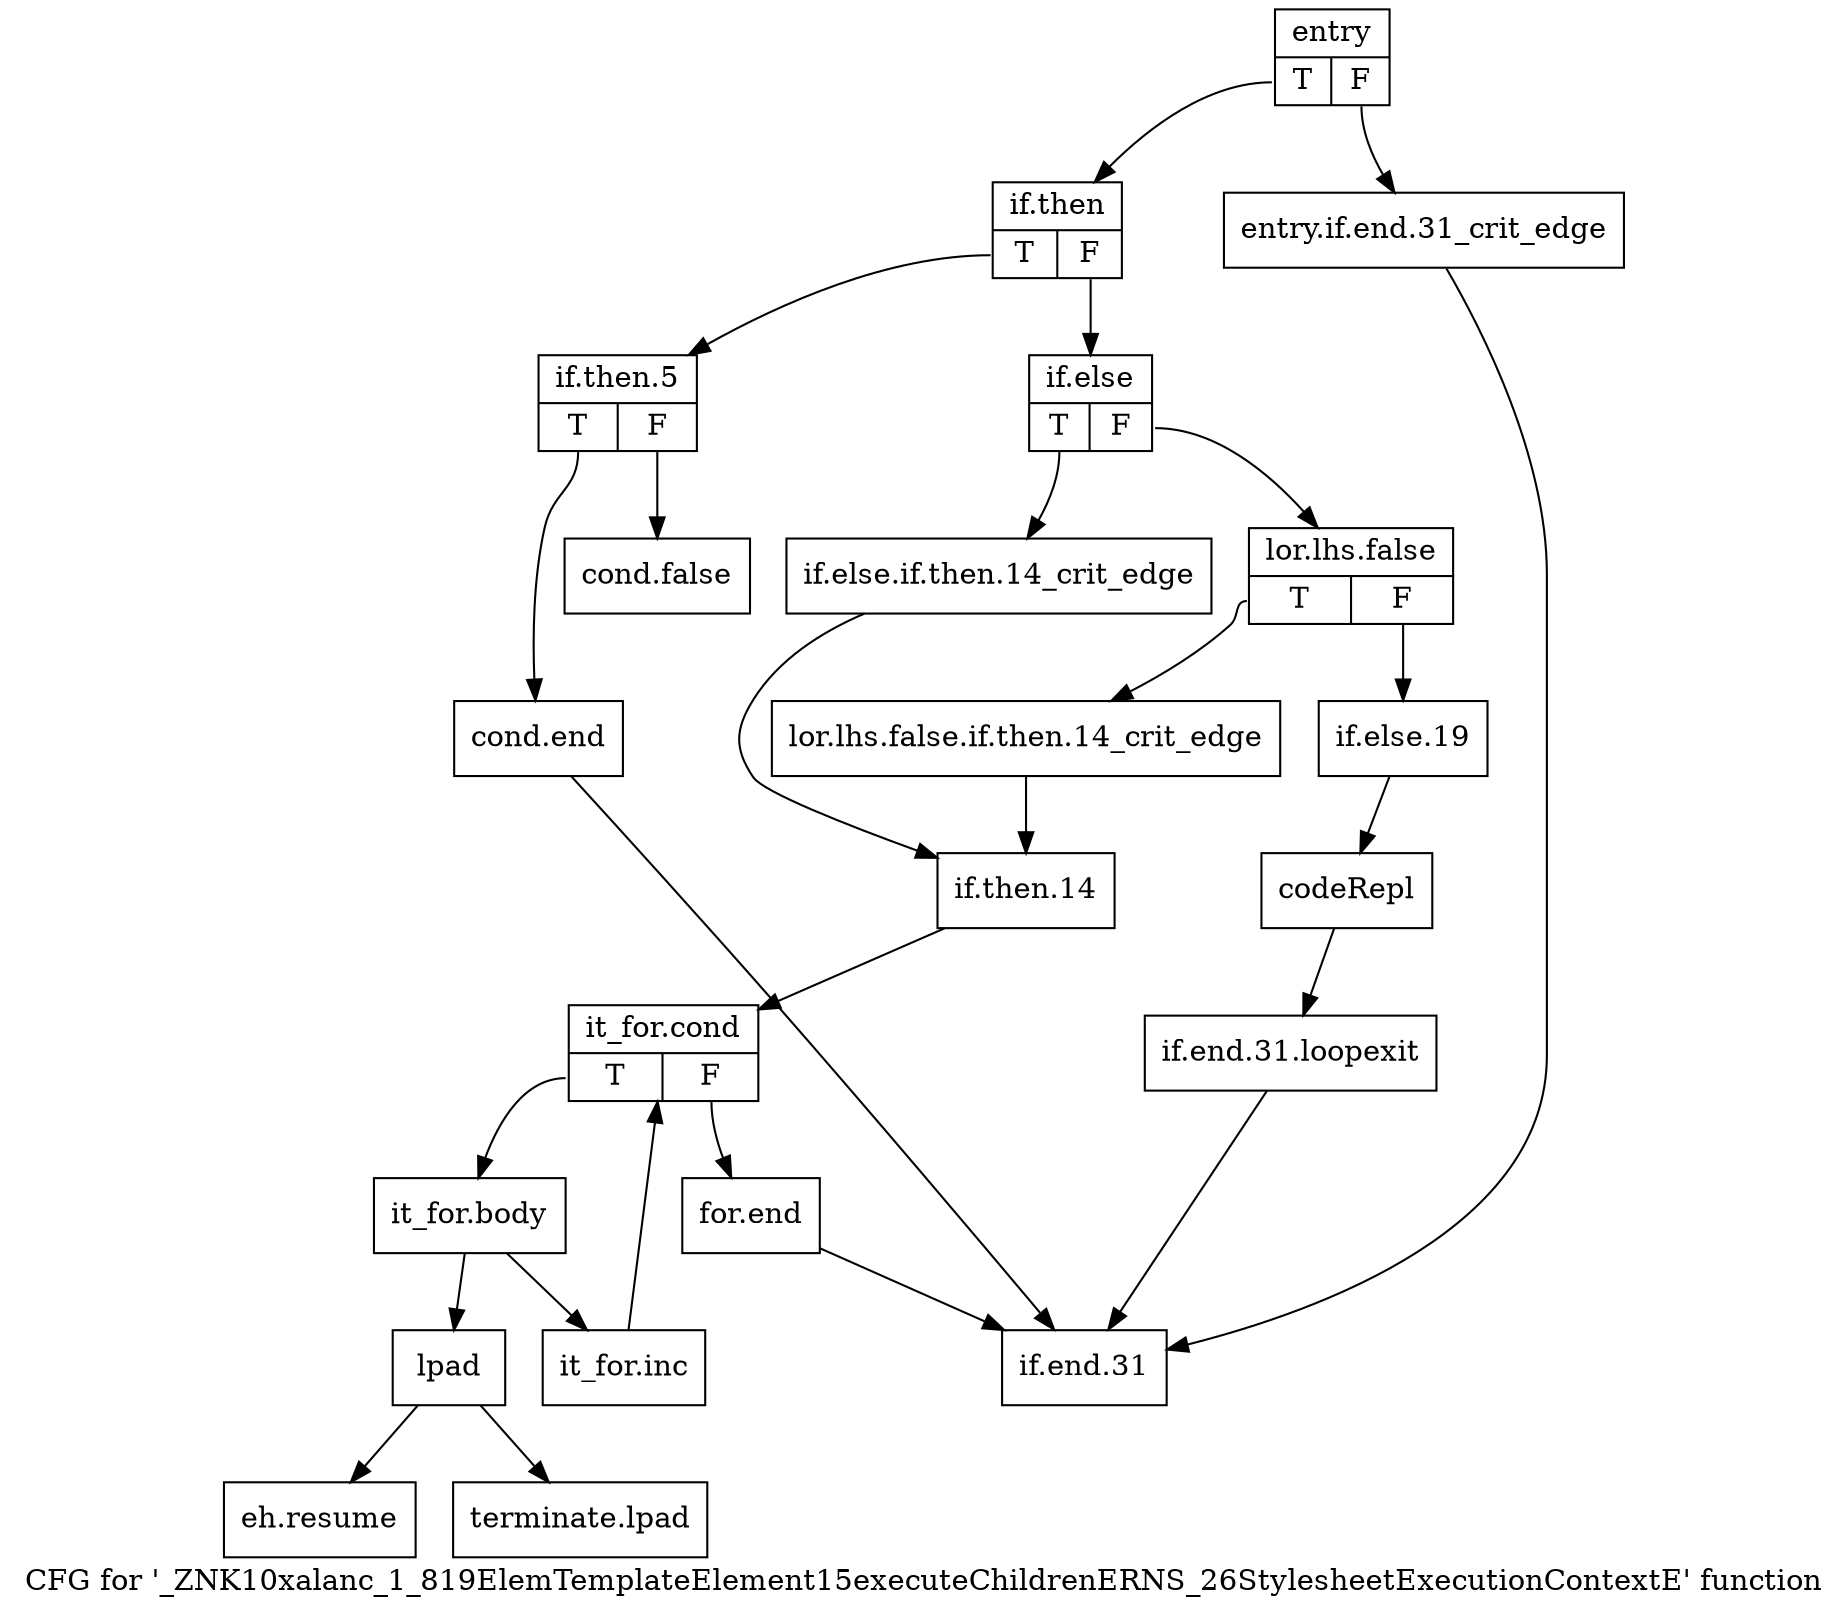 digraph "CFG for '_ZNK10xalanc_1_819ElemTemplateElement15executeChildrenERNS_26StylesheetExecutionContextE' function" {
	label="CFG for '_ZNK10xalanc_1_819ElemTemplateElement15executeChildrenERNS_26StylesheetExecutionContextE' function";

	Node0x7320fd0 [shape=record,label="{entry|{<s0>T|<s1>F}}"];
	Node0x7320fd0:s0 -> Node0x7328420;
	Node0x7320fd0:s1 -> Node0x73283d0;
	Node0x73283d0 [shape=record,label="{entry.if.end.31_crit_edge}"];
	Node0x73283d0 -> Node0x7328970;
	Node0x7328420 [shape=record,label="{if.then|{<s0>T|<s1>F}}"];
	Node0x7328420:s0 -> Node0x7328470;
	Node0x7328420:s1 -> Node0x7328560;
	Node0x7328470 [shape=record,label="{if.then.5|{<s0>T|<s1>F}}"];
	Node0x7328470:s0 -> Node0x7328510;
	Node0x7328470:s1 -> Node0x73284c0;
	Node0x73284c0 [shape=record,label="{cond.false}"];
	Node0x7328510 [shape=record,label="{cond.end}"];
	Node0x7328510 -> Node0x7328970;
	Node0x7328560 [shape=record,label="{if.else|{<s0>T|<s1>F}}"];
	Node0x7328560:s0 -> Node0x73285b0;
	Node0x7328560:s1 -> Node0x7328600;
	Node0x73285b0 [shape=record,label="{if.else.if.then.14_crit_edge}"];
	Node0x73285b0 -> Node0x73286a0;
	Node0x7328600 [shape=record,label="{lor.lhs.false|{<s0>T|<s1>F}}"];
	Node0x7328600:s0 -> Node0x7328650;
	Node0x7328600:s1 -> Node0x7328880;
	Node0x7328650 [shape=record,label="{lor.lhs.false.if.then.14_crit_edge}"];
	Node0x7328650 -> Node0x73286a0;
	Node0x73286a0 [shape=record,label="{if.then.14}"];
	Node0x73286a0 -> Node0x73286f0;
	Node0x73286f0 [shape=record,label="{it_for.cond|{<s0>T|<s1>F}}"];
	Node0x73286f0:s0 -> Node0x7328740;
	Node0x73286f0:s1 -> Node0x7328830;
	Node0x7328740 [shape=record,label="{it_for.body}"];
	Node0x7328740 -> Node0x7328790;
	Node0x7328740 -> Node0x73287e0;
	Node0x7328790 [shape=record,label="{it_for.inc}"];
	Node0x7328790 -> Node0x73286f0;
	Node0x73287e0 [shape=record,label="{lpad}"];
	Node0x73287e0 -> Node0x73289c0;
	Node0x73287e0 -> Node0x7328a10;
	Node0x7328830 [shape=record,label="{for.end}"];
	Node0x7328830 -> Node0x7328970;
	Node0x7328880 [shape=record,label="{if.else.19}"];
	Node0x7328880 -> Node0x73288d0;
	Node0x73288d0 [shape=record,label="{codeRepl}"];
	Node0x73288d0 -> Node0x7328920;
	Node0x7328920 [shape=record,label="{if.end.31.loopexit}"];
	Node0x7328920 -> Node0x7328970;
	Node0x7328970 [shape=record,label="{if.end.31}"];
	Node0x73289c0 [shape=record,label="{eh.resume}"];
	Node0x7328a10 [shape=record,label="{terminate.lpad}"];
}
